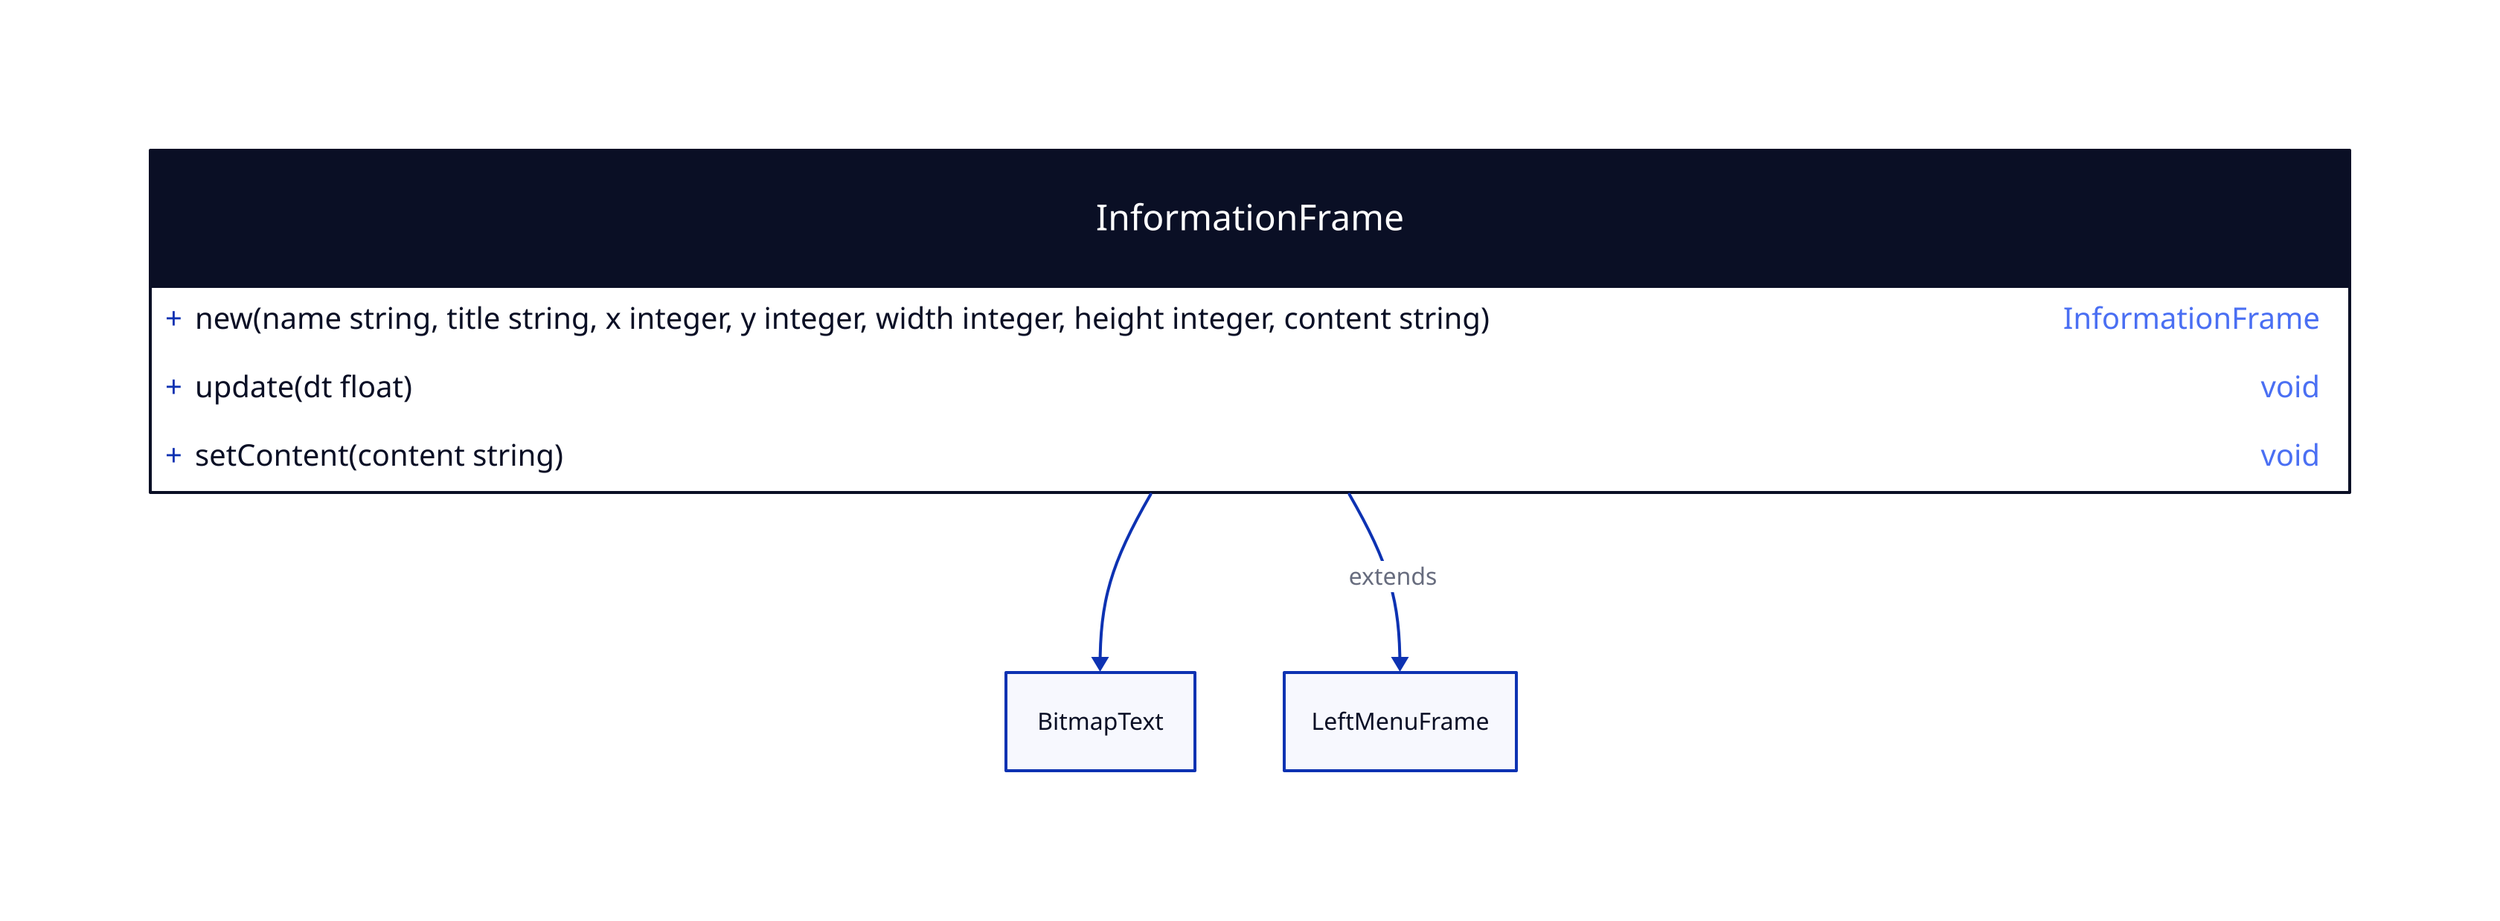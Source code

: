 InformationFrame: {
  shape: class

  +new(name string, title string, x integer, y integer, width integer, height integer, content string): InformationFrame

  update(dt float): void
  setContent(content string): void
}
InformationFrame -> BitmapText
InformationFrame -> LeftMenuFrame: extends
